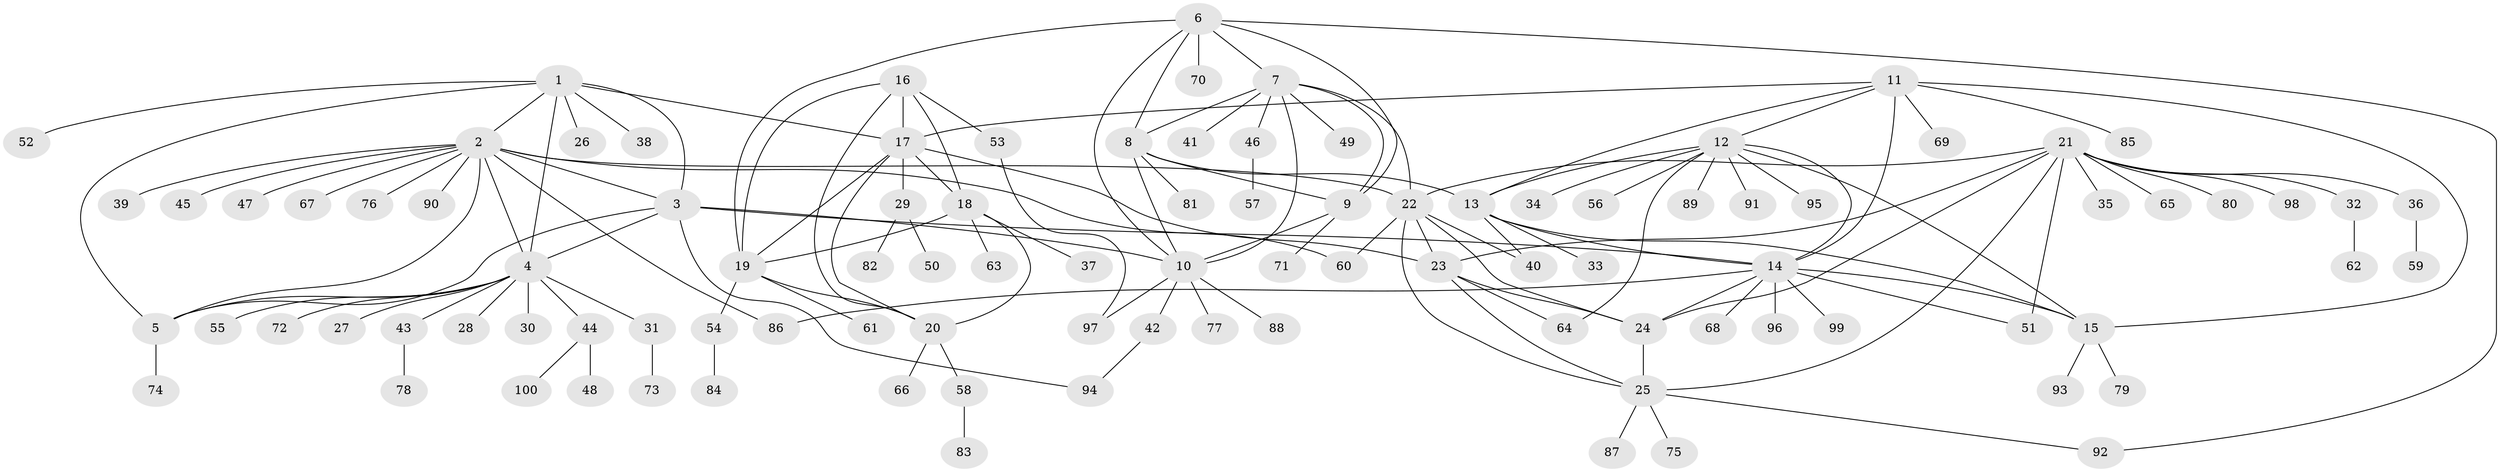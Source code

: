 // Generated by graph-tools (version 1.1) at 2025/26/03/09/25 03:26:47]
// undirected, 100 vertices, 143 edges
graph export_dot {
graph [start="1"]
  node [color=gray90,style=filled];
  1;
  2;
  3;
  4;
  5;
  6;
  7;
  8;
  9;
  10;
  11;
  12;
  13;
  14;
  15;
  16;
  17;
  18;
  19;
  20;
  21;
  22;
  23;
  24;
  25;
  26;
  27;
  28;
  29;
  30;
  31;
  32;
  33;
  34;
  35;
  36;
  37;
  38;
  39;
  40;
  41;
  42;
  43;
  44;
  45;
  46;
  47;
  48;
  49;
  50;
  51;
  52;
  53;
  54;
  55;
  56;
  57;
  58;
  59;
  60;
  61;
  62;
  63;
  64;
  65;
  66;
  67;
  68;
  69;
  70;
  71;
  72;
  73;
  74;
  75;
  76;
  77;
  78;
  79;
  80;
  81;
  82;
  83;
  84;
  85;
  86;
  87;
  88;
  89;
  90;
  91;
  92;
  93;
  94;
  95;
  96;
  97;
  98;
  99;
  100;
  1 -- 2;
  1 -- 3;
  1 -- 4;
  1 -- 5;
  1 -- 17;
  1 -- 26;
  1 -- 38;
  1 -- 52;
  2 -- 3;
  2 -- 4;
  2 -- 5;
  2 -- 22;
  2 -- 39;
  2 -- 45;
  2 -- 47;
  2 -- 60;
  2 -- 67;
  2 -- 76;
  2 -- 86;
  2 -- 90;
  3 -- 4;
  3 -- 5;
  3 -- 10;
  3 -- 14;
  3 -- 94;
  4 -- 5;
  4 -- 27;
  4 -- 28;
  4 -- 30;
  4 -- 31;
  4 -- 43;
  4 -- 44;
  4 -- 55;
  4 -- 72;
  5 -- 74;
  6 -- 7;
  6 -- 8;
  6 -- 9;
  6 -- 10;
  6 -- 19;
  6 -- 70;
  6 -- 92;
  7 -- 8;
  7 -- 9;
  7 -- 10;
  7 -- 22;
  7 -- 41;
  7 -- 46;
  7 -- 49;
  8 -- 9;
  8 -- 10;
  8 -- 13;
  8 -- 81;
  9 -- 10;
  9 -- 71;
  10 -- 42;
  10 -- 77;
  10 -- 88;
  10 -- 97;
  11 -- 12;
  11 -- 13;
  11 -- 14;
  11 -- 15;
  11 -- 17;
  11 -- 69;
  11 -- 85;
  12 -- 13;
  12 -- 14;
  12 -- 15;
  12 -- 34;
  12 -- 56;
  12 -- 64;
  12 -- 89;
  12 -- 91;
  12 -- 95;
  13 -- 14;
  13 -- 15;
  13 -- 33;
  13 -- 40;
  14 -- 15;
  14 -- 24;
  14 -- 51;
  14 -- 68;
  14 -- 86;
  14 -- 96;
  14 -- 99;
  15 -- 79;
  15 -- 93;
  16 -- 17;
  16 -- 18;
  16 -- 19;
  16 -- 20;
  16 -- 53;
  17 -- 18;
  17 -- 19;
  17 -- 20;
  17 -- 23;
  17 -- 29;
  18 -- 19;
  18 -- 20;
  18 -- 37;
  18 -- 63;
  19 -- 20;
  19 -- 54;
  19 -- 61;
  20 -- 58;
  20 -- 66;
  21 -- 22;
  21 -- 23;
  21 -- 24;
  21 -- 25;
  21 -- 32;
  21 -- 35;
  21 -- 36;
  21 -- 51;
  21 -- 65;
  21 -- 80;
  21 -- 98;
  22 -- 23;
  22 -- 24;
  22 -- 25;
  22 -- 40;
  22 -- 60;
  23 -- 24;
  23 -- 25;
  23 -- 64;
  24 -- 25;
  25 -- 75;
  25 -- 87;
  25 -- 92;
  29 -- 50;
  29 -- 82;
  31 -- 73;
  32 -- 62;
  36 -- 59;
  42 -- 94;
  43 -- 78;
  44 -- 48;
  44 -- 100;
  46 -- 57;
  53 -- 97;
  54 -- 84;
  58 -- 83;
}
